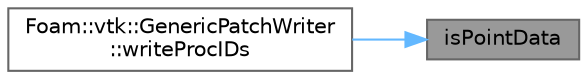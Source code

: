 digraph "isPointData"
{
 // LATEX_PDF_SIZE
  bgcolor="transparent";
  edge [fontname=Helvetica,fontsize=10,labelfontname=Helvetica,labelfontsize=10];
  node [fontname=Helvetica,fontsize=10,shape=box,height=0.2,width=0.4];
  rankdir="RL";
  Node1 [id="Node000001",label="isPointData",height=0.2,width=0.4,color="gray40", fillcolor="grey60", style="filled", fontcolor="black",tooltip=" "];
  Node1 -> Node2 [id="edge1_Node000001_Node000002",dir="back",color="steelblue1",style="solid",tooltip=" "];
  Node2 [id="Node000002",label="Foam::vtk::GenericPatchWriter\l::writeProcIDs",height=0.2,width=0.4,color="grey40", fillcolor="white", style="filled",URL="$classFoam_1_1vtk_1_1GenericPatchWriter.html#a72add0ecce6a0aa7842291cea1105b45",tooltip=" "];
}
